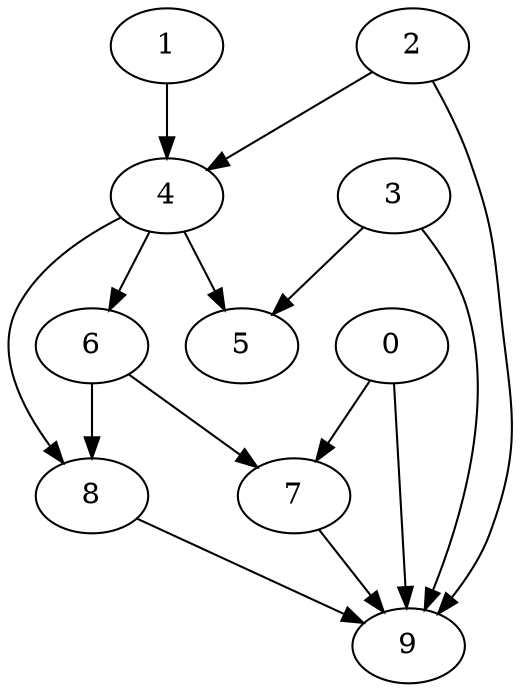 digraph "Random_Nodes_10_Density_1.40_CCR_10.02_WeightType_Random" {
	graph ["Duplicate states"=0,
		GraphType=Random,
		"Max states in OPEN"=0,
		Modes="120000ms; topo-ordered tasks, ; Pruning: task equivalence, fixed order ready list, ; F-value: ; Optimisation: best schedule length (\
SL) optimisation on equal, ",
		NumberOfTasks=10,
		"Pruned using list schedule length"=10,
		"States removed from OPEN"=0,
		TargetSystem="Homogeneous-2",
		"Time to schedule (ms)"=88,
		"Total idle time"=3,
		"Total schedule length"=54,
		"Total sequential time"=58,
		"Total states created"=45
	];
	1	["Finish time"=13,
		Processor=0,
		"Start time"=8,
		Weight=5];
	4	["Finish time"=23,
		Processor=0,
		"Start time"=13,
		Weight=10];
	1 -> 4	[Weight=37];
	2	["Finish time"=8,
		Processor=0,
		"Start time"=6,
		Weight=2];
	2 -> 4	[Weight=22];
	9	["Finish time"=54,
		Processor=0,
		"Start time"=44,
		Weight=10];
	2 -> 9	[Weight=59];
	6	["Finish time"=27,
		Processor=0,
		"Start time"=23,
		Weight=4];
	4 -> 6	[Weight=73];
	8	["Finish time"=33,
		Processor=0,
		"Start time"=31,
		Weight=2];
	4 -> 8	[Weight=59];
	5	["Finish time"=31,
		Processor=0,
		"Start time"=29,
		Weight=2];
	4 -> 5	[Weight=37];
	0	["Finish time"=6,
		Processor=0,
		"Start time"=0,
		Weight=6];
	7	["Finish time"=43,
		Processor=0,
		"Start time"=33,
		Weight=10];
	0 -> 7	[Weight=59];
	0 -> 9	[Weight=44];
	6 -> 7	[Weight=29];
	6 -> 8	[Weight=15];
	7 -> 9	[Weight=59];
	3	["Finish time"=7,
		Processor=1,
		"Start time"=0,
		Weight=7];
	3 -> 9	[Weight=37];
	3 -> 5	[Weight=22];
	8 -> 9	[Weight=29];
}
